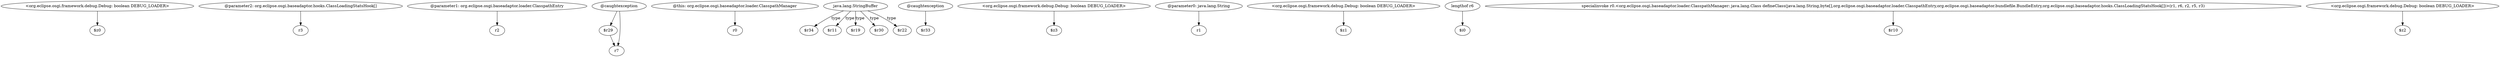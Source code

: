 digraph g {
0[label="<org.eclipse.osgi.framework.debug.Debug: boolean DEBUG_LOADER>"]
1[label="$z0"]
0->1[label=""]
2[label="@parameter2: org.eclipse.osgi.baseadaptor.hooks.ClassLoadingStatsHook[]"]
3[label="r3"]
2->3[label=""]
4[label="@parameter1: org.eclipse.osgi.baseadaptor.loader.ClasspathEntry"]
5[label="r2"]
4->5[label=""]
6[label="@caughtexception"]
7[label="$r29"]
6->7[label=""]
8[label="@this: org.eclipse.osgi.baseadaptor.loader.ClasspathManager"]
9[label="r0"]
8->9[label=""]
10[label="java.lang.StringBuffer"]
11[label="$r34"]
10->11[label="type"]
12[label="$r11"]
10->12[label="type"]
13[label="@caughtexception"]
14[label="$r33"]
13->14[label=""]
15[label="r7"]
7->15[label=""]
6->15[label=""]
16[label="<org.eclipse.osgi.framework.debug.Debug: boolean DEBUG_LOADER>"]
17[label="$z3"]
16->17[label=""]
18[label="$r19"]
10->18[label="type"]
19[label="@parameter0: java.lang.String"]
20[label="r1"]
19->20[label=""]
21[label="<org.eclipse.osgi.framework.debug.Debug: boolean DEBUG_LOADER>"]
22[label="$z1"]
21->22[label=""]
23[label="$r30"]
10->23[label="type"]
24[label="$r22"]
10->24[label="type"]
25[label="lengthof r6"]
26[label="$i0"]
25->26[label=""]
27[label="specialinvoke r0.<org.eclipse.osgi.baseadaptor.loader.ClasspathManager: java.lang.Class defineClass(java.lang.String,byte[],org.eclipse.osgi.baseadaptor.loader.ClasspathEntry,org.eclipse.osgi.baseadaptor.bundlefile.BundleEntry,org.eclipse.osgi.baseadaptor.hooks.ClassLoadingStatsHook[])>(r1, r6, r2, r5, r3)"]
28[label="$r10"]
27->28[label=""]
29[label="<org.eclipse.osgi.framework.debug.Debug: boolean DEBUG_LOADER>"]
30[label="$z2"]
29->30[label=""]
}